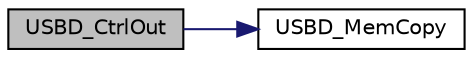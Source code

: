 digraph "USBD_CtrlOut"
{
 // LATEX_PDF_SIZE
  edge [fontname="Helvetica",fontsize="10",labelfontname="Helvetica",labelfontsize="10"];
  node [fontname="Helvetica",fontsize="10",shape=record];
  rankdir="LR";
  Node1 [label="USBD_CtrlOut",height=0.2,width=0.4,color="black", fillcolor="grey75", style="filled", fontcolor="black",tooltip="Start Control OUT transfer."];
  Node1 -> Node2 [color="midnightblue",fontsize="10",style="solid",fontname="Helvetica"];
  Node2 [label="USBD_MemCopy",height=0.2,width=0.4,color="black", fillcolor="white", style="filled",URL="$df/dbd/group___n_a_n_o100___u_s_b_d___e_x_p_o_r_t_e_d___f_u_n_c_t_i_o_n_s.html#gabcedfcc8d4cf29cd70dfb5179229f2b6",tooltip="To support byte access between USB SRAM and system SRAM."];
}
